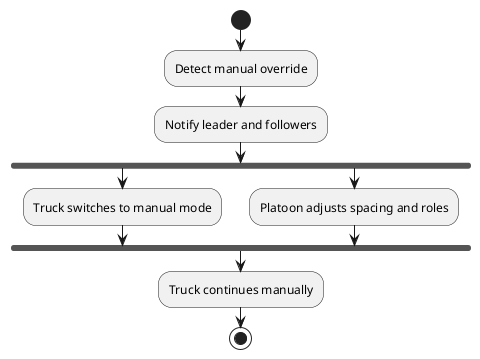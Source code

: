@startuml
start
:Detect manual override;
:Notify leader and followers;
fork
  :Truck switches to manual mode;
fork again
  :Platoon adjusts spacing and roles;
end fork
:Truck continues manually;
stop
@enduml